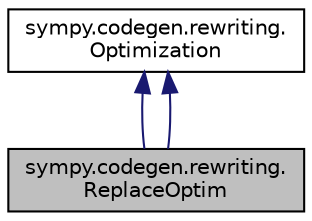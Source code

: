 digraph "sympy.codegen.rewriting.ReplaceOptim"
{
 // LATEX_PDF_SIZE
  edge [fontname="Helvetica",fontsize="10",labelfontname="Helvetica",labelfontsize="10"];
  node [fontname="Helvetica",fontsize="10",shape=record];
  Node1 [label="sympy.codegen.rewriting.\lReplaceOptim",height=0.2,width=0.4,color="black", fillcolor="grey75", style="filled", fontcolor="black",tooltip=" "];
  Node2 -> Node1 [dir="back",color="midnightblue",fontsize="10",style="solid",fontname="Helvetica"];
  Node2 [label="sympy.codegen.rewriting.\lOptimization",height=0.2,width=0.4,color="black", fillcolor="white", style="filled",URL="$classsympy_1_1codegen_1_1rewriting_1_1Optimization.html",tooltip=" "];
  Node2 -> Node1 [dir="back",color="midnightblue",fontsize="10",style="solid",fontname="Helvetica"];
}
